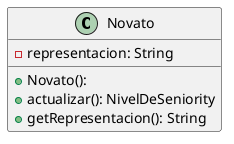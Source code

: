 @startuml
skinparam linetype ortho

class Novato {
  + Novato():
  - representacion: String
  + actualizar(): NivelDeSeniority
  + getRepresentacion(): String
}

@enduml
